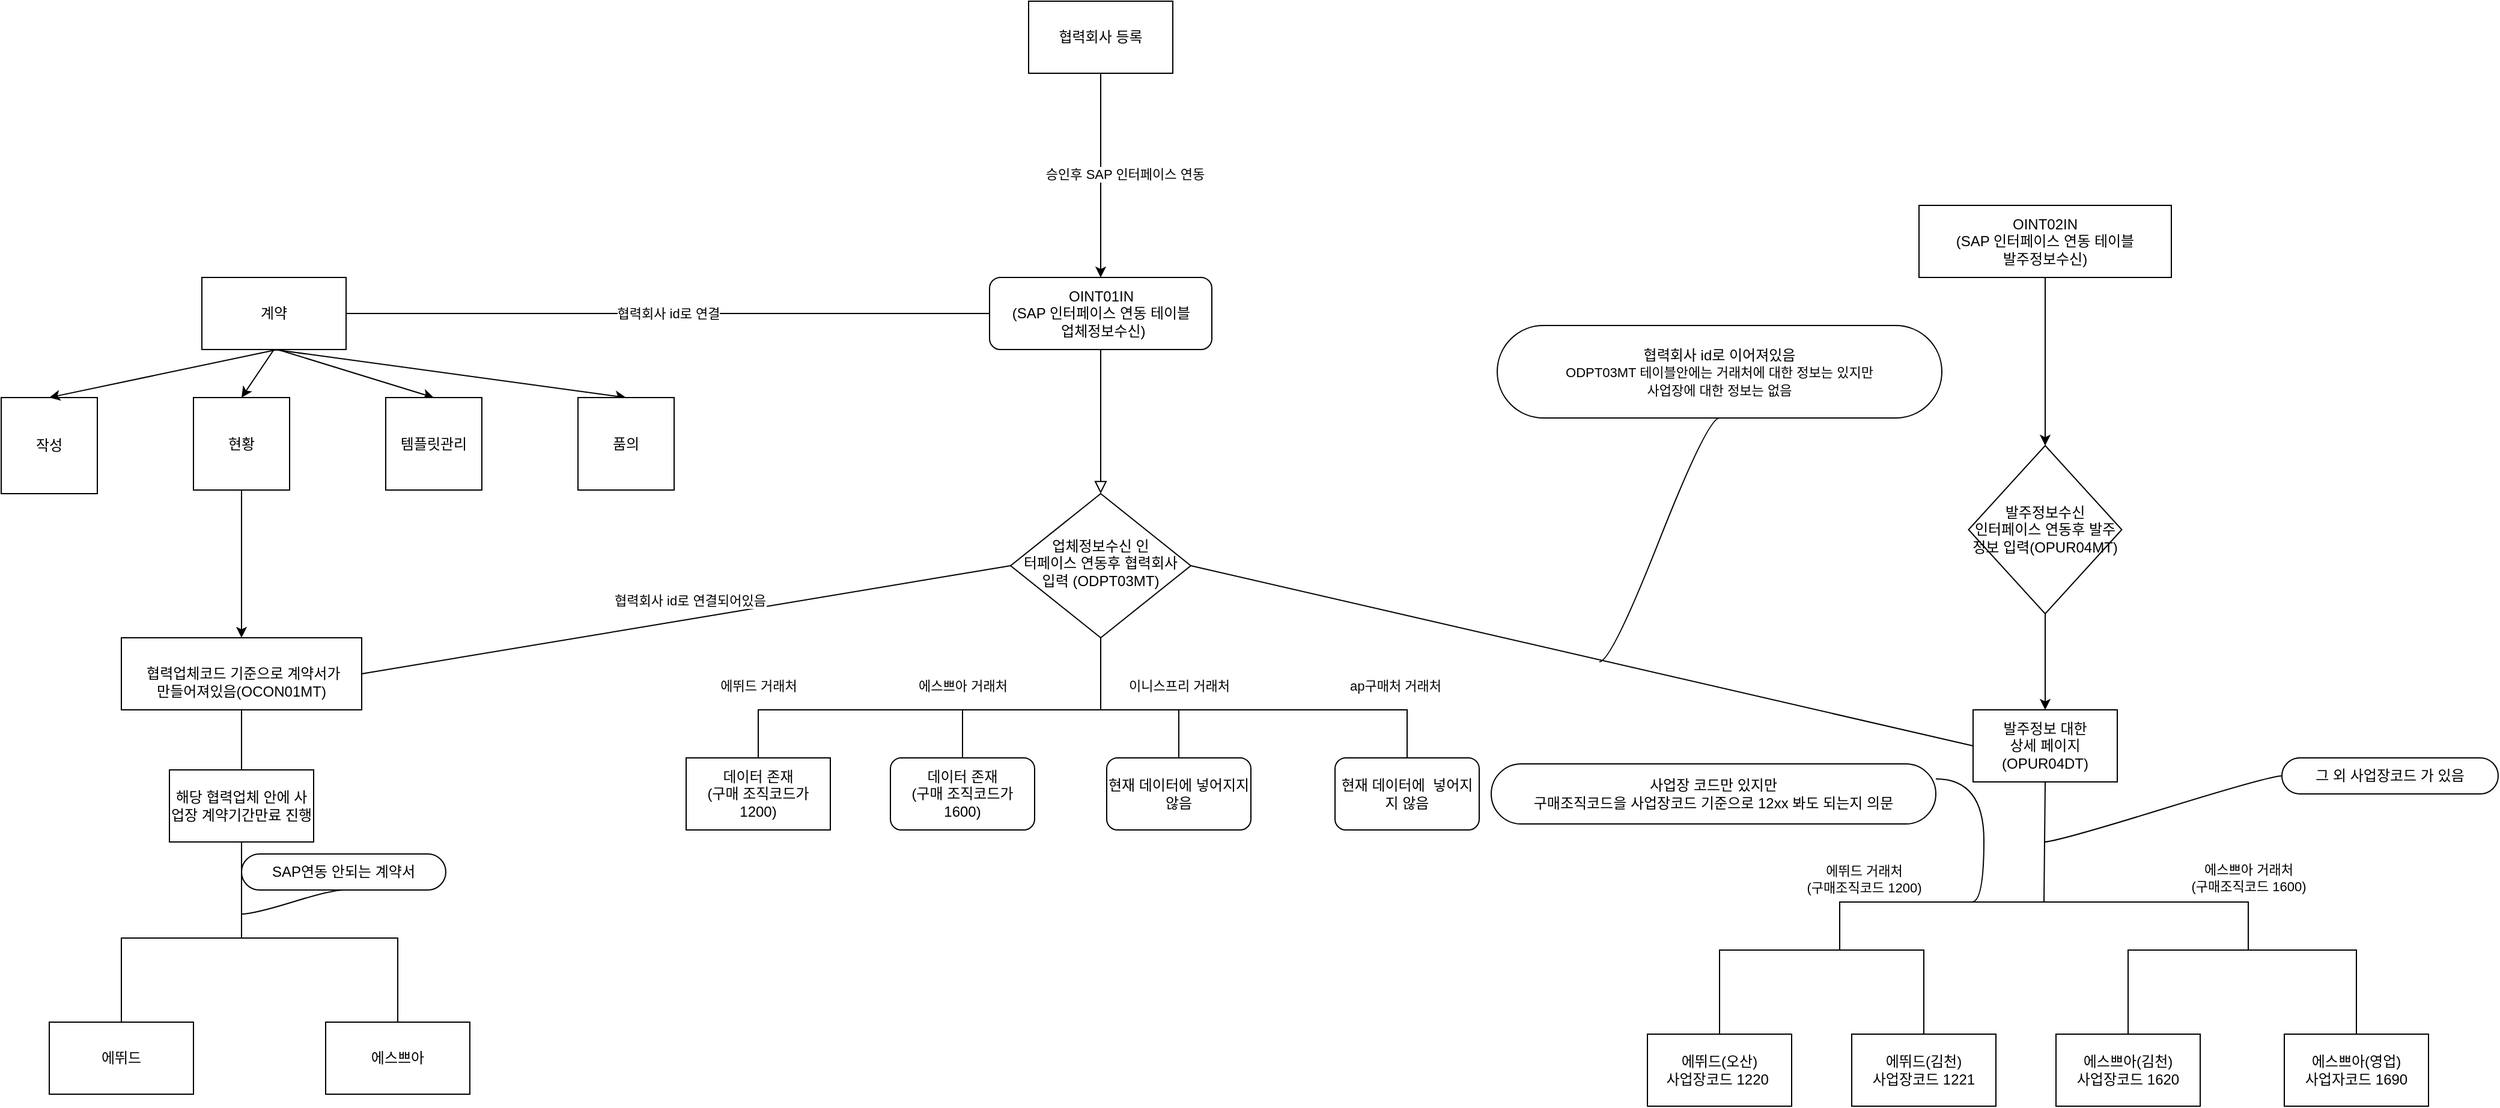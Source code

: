<mxfile version="21.1.1" type="github">
  <diagram id="C5RBs43oDa-KdzZeNtuy" name="Page-1">
    <mxGraphModel dx="2261" dy="1933" grid="1" gridSize="10" guides="1" tooltips="1" connect="1" arrows="1" fold="1" page="1" pageScale="1" pageWidth="827" pageHeight="1169" math="0" shadow="0">
      <root>
        <mxCell id="WIyWlLk6GJQsqaUBKTNV-0" />
        <mxCell id="WIyWlLk6GJQsqaUBKTNV-1" parent="WIyWlLk6GJQsqaUBKTNV-0" />
        <mxCell id="WIyWlLk6GJQsqaUBKTNV-2" value="" style="rounded=0;html=1;jettySize=auto;orthogonalLoop=1;fontSize=11;endArrow=block;endFill=0;endSize=8;strokeWidth=1;shadow=0;labelBackgroundColor=none;edgeStyle=orthogonalEdgeStyle;fontColor=default;" parent="WIyWlLk6GJQsqaUBKTNV-1" source="WIyWlLk6GJQsqaUBKTNV-3" target="WIyWlLk6GJQsqaUBKTNV-6" edge="1">
          <mxGeometry relative="1" as="geometry" />
        </mxCell>
        <mxCell id="WIyWlLk6GJQsqaUBKTNV-3" value="OINT01IN&lt;br&gt;(SAP 인터페이스 연동 테이블&lt;br&gt;&amp;nbsp;업체정보수신)" style="rounded=1;whiteSpace=wrap;html=1;fontSize=12;glass=0;strokeWidth=1;shadow=0;labelBackgroundColor=none;" parent="WIyWlLk6GJQsqaUBKTNV-1" vertex="1">
          <mxGeometry x="302.5" y="-20" width="185" height="60" as="geometry" />
        </mxCell>
        <mxCell id="WIyWlLk6GJQsqaUBKTNV-6" value="업체정보수신 인&lt;br&gt;터페이스 연동후 협력회사&lt;br&gt;입력 (ODPT03MT)" style="rhombus;whiteSpace=wrap;html=1;shadow=0;fontFamily=Helvetica;fontSize=12;align=center;strokeWidth=1;spacing=6;spacingTop=-4;labelBackgroundColor=none;" parent="WIyWlLk6GJQsqaUBKTNV-1" vertex="1">
          <mxGeometry x="320" y="160" width="150" height="120" as="geometry" />
        </mxCell>
        <mxCell id="WIyWlLk6GJQsqaUBKTNV-7" value="데이터 존재&lt;br&gt;(구매 조직코드가 1600)" style="rounded=1;whiteSpace=wrap;html=1;fontSize=12;glass=0;strokeWidth=1;shadow=0;labelBackgroundColor=none;" parent="WIyWlLk6GJQsqaUBKTNV-1" vertex="1">
          <mxGeometry x="220" y="380" width="120" height="60" as="geometry" />
        </mxCell>
        <mxCell id="I-JEFlABPEIqV226sDMK-3" value="현재 데이터에 넣어지지 않음" style="rounded=1;whiteSpace=wrap;html=1;" parent="WIyWlLk6GJQsqaUBKTNV-1" vertex="1">
          <mxGeometry x="400" y="380" width="120" height="60" as="geometry" />
        </mxCell>
        <mxCell id="I-JEFlABPEIqV226sDMK-6" value="ap구매처 거래처" style="endArrow=none;html=1;rounded=0;" parent="WIyWlLk6GJQsqaUBKTNV-1" target="I-JEFlABPEIqV226sDMK-7" edge="1">
          <mxGeometry x="0.565" y="20" width="50" height="50" relative="1" as="geometry">
            <mxPoint x="460" y="340" as="sourcePoint" />
            <mxPoint x="650" y="390" as="targetPoint" />
            <Array as="points">
              <mxPoint x="650" y="340" />
            </Array>
            <mxPoint as="offset" />
          </mxGeometry>
        </mxCell>
        <mxCell id="I-JEFlABPEIqV226sDMK-7" value="현재 데이터에&amp;nbsp; 넣어지지 않음" style="rounded=1;whiteSpace=wrap;html=1;" parent="WIyWlLk6GJQsqaUBKTNV-1" vertex="1">
          <mxGeometry x="590" y="380" width="120" height="60" as="geometry" />
        </mxCell>
        <mxCell id="I-JEFlABPEIqV226sDMK-9" value="데이터 존재&lt;br&gt;(구매 조직코드가 1200)" style="rounded=0;whiteSpace=wrap;html=1;" parent="WIyWlLk6GJQsqaUBKTNV-1" vertex="1">
          <mxGeometry x="50" y="380" width="120" height="60" as="geometry" />
        </mxCell>
        <mxCell id="I-JEFlABPEIqV226sDMK-10" value="OINT02IN&lt;br&gt;(SAP 인터페이스 연동 테이블&lt;br&gt;발주정보수신)" style="whiteSpace=wrap;html=1;" parent="WIyWlLk6GJQsqaUBKTNV-1" vertex="1">
          <mxGeometry x="1076" y="-80" width="210" height="60" as="geometry" />
        </mxCell>
        <mxCell id="I-JEFlABPEIqV226sDMK-11" value="" style="endArrow=classic;html=1;rounded=0;exitX=0.5;exitY=1;exitDx=0;exitDy=0;entryX=0.5;entryY=0;entryDx=0;entryDy=0;" parent="WIyWlLk6GJQsqaUBKTNV-1" source="I-JEFlABPEIqV226sDMK-10" target="I-JEFlABPEIqV226sDMK-12" edge="1">
          <mxGeometry width="50" height="50" relative="1" as="geometry">
            <mxPoint x="1110" y="170" as="sourcePoint" />
            <mxPoint x="1105" y="170" as="targetPoint" />
          </mxGeometry>
        </mxCell>
        <mxCell id="I-JEFlABPEIqV226sDMK-12" value="발주정보수신 &lt;br&gt;인터페이스 연동후 발주정보 입력(OPUR04MT)" style="rhombus;whiteSpace=wrap;html=1;" parent="WIyWlLk6GJQsqaUBKTNV-1" vertex="1">
          <mxGeometry x="1117.25" y="120" width="127.5" height="140" as="geometry" />
        </mxCell>
        <mxCell id="I-JEFlABPEIqV226sDMK-14" value="발주정보 대한 &lt;br&gt;상세 페이지&lt;br&gt;(OPUR04DT)" style="rounded=0;whiteSpace=wrap;html=1;" parent="WIyWlLk6GJQsqaUBKTNV-1" vertex="1">
          <mxGeometry x="1121" y="340" width="120" height="60" as="geometry" />
        </mxCell>
        <mxCell id="I-JEFlABPEIqV226sDMK-15" value="" style="endArrow=none;html=1;rounded=0;entryX=0.5;entryY=1;entryDx=0;entryDy=0;" parent="WIyWlLk6GJQsqaUBKTNV-1" target="WIyWlLk6GJQsqaUBKTNV-6" edge="1">
          <mxGeometry width="50" height="50" relative="1" as="geometry">
            <mxPoint x="395" y="340" as="sourcePoint" />
            <mxPoint x="280" y="250" as="targetPoint" />
          </mxGeometry>
        </mxCell>
        <mxCell id="I-JEFlABPEIqV226sDMK-16" value="에뛰드 거래처" style="endArrow=none;html=1;rounded=0;exitX=0.5;exitY=0;exitDx=0;exitDy=0;" parent="WIyWlLk6GJQsqaUBKTNV-1" source="I-JEFlABPEIqV226sDMK-9" edge="1">
          <mxGeometry x="-0.619" y="20" width="50" height="50" relative="1" as="geometry">
            <mxPoint x="110" y="340" as="sourcePoint" />
            <mxPoint x="280" y="340" as="targetPoint" />
            <Array as="points">
              <mxPoint x="110" y="340" />
            </Array>
            <mxPoint as="offset" />
          </mxGeometry>
        </mxCell>
        <mxCell id="I-JEFlABPEIqV226sDMK-17" value="에스쁘아 거래처" style="endArrow=none;html=1;rounded=0;exitX=0.5;exitY=0;exitDx=0;exitDy=0;" parent="WIyWlLk6GJQsqaUBKTNV-1" source="WIyWlLk6GJQsqaUBKTNV-7" edge="1">
          <mxGeometry x="1" y="20" width="50" height="50" relative="1" as="geometry">
            <mxPoint x="230" y="390" as="sourcePoint" />
            <mxPoint x="280" y="340" as="targetPoint" />
            <mxPoint x="20" y="-20" as="offset" />
          </mxGeometry>
        </mxCell>
        <mxCell id="I-JEFlABPEIqV226sDMK-18" value="이니스프리 거래처" style="endArrow=none;html=1;rounded=0;entryX=0.5;entryY=0;entryDx=0;entryDy=0;" parent="WIyWlLk6GJQsqaUBKTNV-1" target="I-JEFlABPEIqV226sDMK-3" edge="1">
          <mxGeometry x="0.636" y="-20" width="50" height="50" relative="1" as="geometry">
            <mxPoint x="280" y="340" as="sourcePoint" />
            <mxPoint x="470" y="340" as="targetPoint" />
            <Array as="points">
              <mxPoint x="380" y="340" />
              <mxPoint x="460" y="340" />
            </Array>
            <mxPoint x="20" y="-20" as="offset" />
          </mxGeometry>
        </mxCell>
        <mxCell id="I-JEFlABPEIqV226sDMK-19" value="" style="endArrow=classic;html=1;rounded=0;entryX=0.5;entryY=0;entryDx=0;entryDy=0;exitX=0.5;exitY=1;exitDx=0;exitDy=0;" parent="WIyWlLk6GJQsqaUBKTNV-1" source="I-JEFlABPEIqV226sDMK-12" target="I-JEFlABPEIqV226sDMK-14" edge="1">
          <mxGeometry width="50" height="50" relative="1" as="geometry">
            <mxPoint x="1110" y="350" as="sourcePoint" />
            <mxPoint x="1160" y="300" as="targetPoint" />
          </mxGeometry>
        </mxCell>
        <mxCell id="I-JEFlABPEIqV226sDMK-20" value="" style="endArrow=none;html=1;rounded=0;exitX=0.5;exitY=0;exitDx=0;exitDy=0;entryX=0.5;entryY=1;entryDx=0;entryDy=0;" parent="WIyWlLk6GJQsqaUBKTNV-1" source="I-JEFlABPEIqV226sDMK-25" target="I-JEFlABPEIqV226sDMK-14" edge="1">
          <mxGeometry width="50" height="50" relative="1" as="geometry">
            <mxPoint x="910" y="550" as="sourcePoint" />
            <mxPoint x="1180" y="430" as="targetPoint" />
            <Array as="points">
              <mxPoint x="910" y="540" />
              <mxPoint x="1010" y="540" />
              <mxPoint x="1010" y="500" />
              <mxPoint x="1180" y="500" />
            </Array>
          </mxGeometry>
        </mxCell>
        <mxCell id="I-JEFlABPEIqV226sDMK-24" value="에뛰드 거래처&lt;br&gt;(구매조직코드 1200)" style="edgeLabel;html=1;align=center;verticalAlign=middle;resizable=0;points=[];" parent="I-JEFlABPEIqV226sDMK-20" vertex="1" connectable="0">
          <mxGeometry x="-0.193" relative="1" as="geometry">
            <mxPoint x="20" y="-36" as="offset" />
          </mxGeometry>
        </mxCell>
        <mxCell id="I-JEFlABPEIqV226sDMK-25" value="에뛰드(오산)&lt;br&gt;사업장코드 1220&amp;nbsp;" style="rounded=0;whiteSpace=wrap;html=1;" parent="WIyWlLk6GJQsqaUBKTNV-1" vertex="1">
          <mxGeometry x="850" y="610" width="120" height="60" as="geometry" />
        </mxCell>
        <mxCell id="I-JEFlABPEIqV226sDMK-26" value="" style="endArrow=none;html=1;rounded=0;" parent="WIyWlLk6GJQsqaUBKTNV-1" target="I-JEFlABPEIqV226sDMK-27" edge="1">
          <mxGeometry width="50" height="50" relative="1" as="geometry">
            <mxPoint x="1010" y="540" as="sourcePoint" />
            <mxPoint x="1120" y="600" as="targetPoint" />
            <Array as="points">
              <mxPoint x="1080" y="540" />
            </Array>
          </mxGeometry>
        </mxCell>
        <mxCell id="I-JEFlABPEIqV226sDMK-27" value="에뛰드(김천)&lt;br&gt;사업장코드 1221" style="rounded=0;whiteSpace=wrap;html=1;" parent="WIyWlLk6GJQsqaUBKTNV-1" vertex="1">
          <mxGeometry x="1020" y="610" width="120" height="60" as="geometry" />
        </mxCell>
        <mxCell id="I-JEFlABPEIqV226sDMK-28" value="" style="endArrow=none;html=1;rounded=0;" parent="WIyWlLk6GJQsqaUBKTNV-1" target="I-JEFlABPEIqV226sDMK-29" edge="1">
          <mxGeometry width="50" height="50" relative="1" as="geometry">
            <mxPoint x="1180" y="500" as="sourcePoint" />
            <mxPoint x="1250" y="590" as="targetPoint" />
            <Array as="points">
              <mxPoint x="1350" y="500" />
              <mxPoint x="1350" y="540" />
              <mxPoint x="1250" y="540" />
            </Array>
          </mxGeometry>
        </mxCell>
        <mxCell id="I-JEFlABPEIqV226sDMK-29" value="에스쁘아(김천)&lt;br&gt;사업장코드 1620" style="rounded=0;whiteSpace=wrap;html=1;" parent="WIyWlLk6GJQsqaUBKTNV-1" vertex="1">
          <mxGeometry x="1190" y="610" width="120" height="60" as="geometry" />
        </mxCell>
        <mxCell id="I-JEFlABPEIqV226sDMK-30" value="에스쁘아 거래처&lt;br&gt;(구매조직코드 1600)" style="endArrow=none;html=1;rounded=0;" parent="WIyWlLk6GJQsqaUBKTNV-1" target="I-JEFlABPEIqV226sDMK-31" edge="1">
          <mxGeometry x="-0.6" y="60" width="50" height="50" relative="1" as="geometry">
            <mxPoint x="1310" y="540" as="sourcePoint" />
            <mxPoint x="1440" y="600" as="targetPoint" />
            <Array as="points">
              <mxPoint x="1440" y="540" />
            </Array>
            <mxPoint as="offset" />
          </mxGeometry>
        </mxCell>
        <mxCell id="I-JEFlABPEIqV226sDMK-31" value="에스쁘아(영업)&lt;br&gt;사업자코드 1690" style="rounded=0;whiteSpace=wrap;html=1;" parent="WIyWlLk6GJQsqaUBKTNV-1" vertex="1">
          <mxGeometry x="1380" y="610" width="120" height="60" as="geometry" />
        </mxCell>
        <mxCell id="I-JEFlABPEIqV226sDMK-33" value="협력회사 등록" style="rounded=0;whiteSpace=wrap;html=1;" parent="WIyWlLk6GJQsqaUBKTNV-1" vertex="1">
          <mxGeometry x="335" y="-250" width="120" height="60" as="geometry" />
        </mxCell>
        <mxCell id="I-JEFlABPEIqV226sDMK-34" value="승인후 SAP 인터페이스 연동" style="endArrow=classic;html=1;rounded=0;exitX=0.5;exitY=1;exitDx=0;exitDy=0;entryX=0.5;entryY=0;entryDx=0;entryDy=0;" parent="WIyWlLk6GJQsqaUBKTNV-1" source="I-JEFlABPEIqV226sDMK-33" target="WIyWlLk6GJQsqaUBKTNV-3" edge="1">
          <mxGeometry x="-0.02" y="20" width="50" height="50" relative="1" as="geometry">
            <mxPoint x="160" y="120" as="sourcePoint" />
            <mxPoint x="300" y="10" as="targetPoint" />
            <Array as="points">
              <mxPoint x="395" y="-100" />
            </Array>
            <mxPoint as="offset" />
          </mxGeometry>
        </mxCell>
        <mxCell id="I-JEFlABPEIqV226sDMK-37" value="계약" style="rounded=0;whiteSpace=wrap;html=1;" parent="WIyWlLk6GJQsqaUBKTNV-1" vertex="1">
          <mxGeometry x="-353" y="-20" width="120" height="60" as="geometry" />
        </mxCell>
        <mxCell id="I-JEFlABPEIqV226sDMK-38" value="&lt;br&gt;&amp;nbsp;협력업체코드 기준으로 계약서가 &lt;br&gt;만들어져있음(OCON01MT)" style="rounded=0;whiteSpace=wrap;html=1;" parent="WIyWlLk6GJQsqaUBKTNV-1" vertex="1">
          <mxGeometry x="-420" y="280" width="200" height="60" as="geometry" />
        </mxCell>
        <mxCell id="I-JEFlABPEIqV226sDMK-39" value="" style="endArrow=classic;html=1;rounded=0;exitX=0.5;exitY=1;exitDx=0;exitDy=0;entryX=0.5;entryY=0;entryDx=0;entryDy=0;" parent="WIyWlLk6GJQsqaUBKTNV-1" source="I-JEFlABPEIqV226sDMK-37" target="rMMqYbURUobFz8e1LYP0-0" edge="1">
          <mxGeometry width="50" height="50" relative="1" as="geometry">
            <mxPoint x="-170" y="280" as="sourcePoint" />
            <mxPoint x="-280" y="120" as="targetPoint" />
          </mxGeometry>
        </mxCell>
        <mxCell id="I-JEFlABPEIqV226sDMK-40" value="" style="endArrow=none;html=1;rounded=0;exitX=1;exitY=0.5;exitDx=0;exitDy=0;entryX=0;entryY=0.5;entryDx=0;entryDy=0;" parent="WIyWlLk6GJQsqaUBKTNV-1" source="I-JEFlABPEIqV226sDMK-38" target="WIyWlLk6GJQsqaUBKTNV-6" edge="1">
          <mxGeometry width="50" height="50" relative="1" as="geometry">
            <mxPoint x="-120" y="300" as="sourcePoint" />
            <mxPoint x="-70" y="250" as="targetPoint" />
          </mxGeometry>
        </mxCell>
        <mxCell id="I-JEFlABPEIqV226sDMK-41" value="협력회사 id로 연결되어있음" style="edgeLabel;html=1;align=center;verticalAlign=middle;resizable=0;points=[];" parent="I-JEFlABPEIqV226sDMK-40" vertex="1" connectable="0">
          <mxGeometry x="-0.095" y="-1" relative="1" as="geometry">
            <mxPoint x="28" y="-22" as="offset" />
          </mxGeometry>
        </mxCell>
        <mxCell id="I-JEFlABPEIqV226sDMK-43" value="그 외 사업장코드 가 있음" style="whiteSpace=wrap;html=1;rounded=1;arcSize=50;align=center;verticalAlign=middle;strokeWidth=1;autosize=1;spacing=4;treeFolding=1;treeMoving=1;newEdgeStyle={&quot;edgeStyle&quot;:&quot;entityRelationEdgeStyle&quot;,&quot;startArrow&quot;:&quot;none&quot;,&quot;endArrow&quot;:&quot;none&quot;,&quot;segment&quot;:10,&quot;curved&quot;:1,&quot;sourcePerimeterSpacing&quot;:0,&quot;targetPerimeterSpacing&quot;:0};" parent="WIyWlLk6GJQsqaUBKTNV-1" vertex="1">
          <mxGeometry x="1378" y="380" width="180" height="30" as="geometry" />
        </mxCell>
        <mxCell id="I-JEFlABPEIqV226sDMK-44" value="" style="edgeStyle=entityRelationEdgeStyle;startArrow=none;endArrow=none;segment=10;curved=1;sourcePerimeterSpacing=0;targetPerimeterSpacing=0;rounded=0;" parent="WIyWlLk6GJQsqaUBKTNV-1" target="I-JEFlABPEIqV226sDMK-43" edge="1">
          <mxGeometry relative="1" as="geometry">
            <mxPoint x="1180" y="450" as="sourcePoint" />
          </mxGeometry>
        </mxCell>
        <mxCell id="I-JEFlABPEIqV226sDMK-46" value="" style="endArrow=none;html=1;rounded=0;exitX=1;exitY=0.5;exitDx=0;exitDy=0;entryX=0;entryY=0.5;entryDx=0;entryDy=0;" parent="WIyWlLk6GJQsqaUBKTNV-1" source="WIyWlLk6GJQsqaUBKTNV-6" target="I-JEFlABPEIqV226sDMK-14" edge="1">
          <mxGeometry x="-0.338" y="20" width="50" height="50" relative="1" as="geometry">
            <mxPoint x="930" y="100" as="sourcePoint" />
            <mxPoint x="980" y="50" as="targetPoint" />
            <mxPoint as="offset" />
          </mxGeometry>
        </mxCell>
        <mxCell id="I-JEFlABPEIqV226sDMK-47" value="협력회사 id로 이어져있음&lt;br style=&quot;border-color: var(--border-color); font-size: 11px;&quot;&gt;&lt;span style=&quot;font-size: 11px; background-color: rgb(255, 255, 255);&quot;&gt;ODPT03MT 테이블안에는 거래처에 대한 정보는 있지만&lt;/span&gt;&lt;br style=&quot;border-color: var(--border-color); font-size: 11px;&quot;&gt;&lt;span style=&quot;font-size: 11px; background-color: rgb(255, 255, 255);&quot;&gt;사업장에 대한 정보는 없음&lt;/span&gt;" style="whiteSpace=wrap;html=1;rounded=1;arcSize=50;align=center;verticalAlign=middle;strokeWidth=1;autosize=1;spacing=4;treeFolding=1;treeMoving=1;newEdgeStyle={&quot;edgeStyle&quot;:&quot;entityRelationEdgeStyle&quot;,&quot;startArrow&quot;:&quot;none&quot;,&quot;endArrow&quot;:&quot;none&quot;,&quot;segment&quot;:10,&quot;curved&quot;:1,&quot;sourcePerimeterSpacing&quot;:0,&quot;targetPerimeterSpacing&quot;:0};" parent="WIyWlLk6GJQsqaUBKTNV-1" vertex="1">
          <mxGeometry x="725" y="20" width="370" height="77" as="geometry" />
        </mxCell>
        <mxCell id="I-JEFlABPEIqV226sDMK-48" value="" style="edgeStyle=entityRelationEdgeStyle;startArrow=none;endArrow=none;segment=10;curved=1;sourcePerimeterSpacing=0;targetPerimeterSpacing=0;rounded=0;entryX=0.5;entryY=1;entryDx=0;entryDy=0;" parent="WIyWlLk6GJQsqaUBKTNV-1" target="I-JEFlABPEIqV226sDMK-47" edge="1">
          <mxGeometry relative="1" as="geometry">
            <mxPoint x="810" y="300" as="sourcePoint" />
          </mxGeometry>
        </mxCell>
        <mxCell id="I-JEFlABPEIqV226sDMK-49" value="사업장 코드만 있지만&lt;br&gt;구매조직코드을 사업장코드 기준으로 12xx 봐도 되는지 의문" style="whiteSpace=wrap;html=1;rounded=1;arcSize=50;align=center;verticalAlign=middle;strokeWidth=1;autosize=1;spacing=4;treeFolding=1;treeMoving=1;newEdgeStyle={&quot;edgeStyle&quot;:&quot;entityRelationEdgeStyle&quot;,&quot;startArrow&quot;:&quot;none&quot;,&quot;endArrow&quot;:&quot;none&quot;,&quot;segment&quot;:10,&quot;curved&quot;:1,&quot;sourcePerimeterSpacing&quot;:0,&quot;targetPerimeterSpacing&quot;:0};" parent="WIyWlLk6GJQsqaUBKTNV-1" vertex="1">
          <mxGeometry x="720" y="385" width="370" height="50" as="geometry" />
        </mxCell>
        <mxCell id="I-JEFlABPEIqV226sDMK-50" value="" style="edgeStyle=entityRelationEdgeStyle;startArrow=none;endArrow=none;segment=10;curved=1;sourcePerimeterSpacing=0;targetPerimeterSpacing=0;rounded=0;entryX=1;entryY=0.25;entryDx=0;entryDy=0;" parent="WIyWlLk6GJQsqaUBKTNV-1" target="I-JEFlABPEIqV226sDMK-49" edge="1">
          <mxGeometry relative="1" as="geometry">
            <mxPoint x="1120" y="500" as="sourcePoint" />
          </mxGeometry>
        </mxCell>
        <mxCell id="kN7pLY0Y7yopUA1MQfNi-0" value="에뛰드" style="rounded=0;whiteSpace=wrap;html=1;" parent="WIyWlLk6GJQsqaUBKTNV-1" vertex="1">
          <mxGeometry x="-480" y="600" width="120" height="60" as="geometry" />
        </mxCell>
        <mxCell id="kN7pLY0Y7yopUA1MQfNi-1" value="에스쁘아" style="rounded=0;whiteSpace=wrap;html=1;" parent="WIyWlLk6GJQsqaUBKTNV-1" vertex="1">
          <mxGeometry x="-250" y="600" width="120" height="60" as="geometry" />
        </mxCell>
        <mxCell id="kN7pLY0Y7yopUA1MQfNi-2" value="" style="endArrow=none;html=1;rounded=0;exitX=0.5;exitY=0;exitDx=0;exitDy=0;entryX=0.5;entryY=1;entryDx=0;entryDy=0;" parent="WIyWlLk6GJQsqaUBKTNV-1" source="kN7pLY0Y7yopUA1MQfNi-0" target="kN7pLY0Y7yopUA1MQfNi-7" edge="1">
          <mxGeometry width="50" height="50" relative="1" as="geometry">
            <mxPoint x="-420" y="530" as="sourcePoint" />
            <mxPoint x="-320" y="470" as="targetPoint" />
            <Array as="points">
              <mxPoint x="-420" y="530" />
              <mxPoint x="-320" y="530" />
            </Array>
          </mxGeometry>
        </mxCell>
        <mxCell id="kN7pLY0Y7yopUA1MQfNi-4" value="" style="endArrow=none;html=1;rounded=0;entryX=0.5;entryY=0;entryDx=0;entryDy=0;" parent="WIyWlLk6GJQsqaUBKTNV-1" target="kN7pLY0Y7yopUA1MQfNi-1" edge="1">
          <mxGeometry width="50" height="50" relative="1" as="geometry">
            <mxPoint x="-320" y="530" as="sourcePoint" />
            <mxPoint x="-110" y="530" as="targetPoint" />
            <Array as="points">
              <mxPoint x="-190" y="530" />
            </Array>
          </mxGeometry>
        </mxCell>
        <mxCell id="kN7pLY0Y7yopUA1MQfNi-5" value="SAP연동 안되는 계약서" style="whiteSpace=wrap;html=1;rounded=1;arcSize=50;align=center;verticalAlign=middle;strokeWidth=1;autosize=1;spacing=4;treeFolding=1;treeMoving=1;newEdgeStyle={&quot;edgeStyle&quot;:&quot;entityRelationEdgeStyle&quot;,&quot;startArrow&quot;:&quot;none&quot;,&quot;endArrow&quot;:&quot;none&quot;,&quot;segment&quot;:10,&quot;curved&quot;:1,&quot;sourcePerimeterSpacing&quot;:0,&quot;targetPerimeterSpacing&quot;:0};" parent="WIyWlLk6GJQsqaUBKTNV-1" vertex="1">
          <mxGeometry x="-320" y="460" width="170" height="30" as="geometry" />
        </mxCell>
        <mxCell id="kN7pLY0Y7yopUA1MQfNi-6" value="" style="edgeStyle=entityRelationEdgeStyle;startArrow=none;endArrow=none;segment=10;curved=1;sourcePerimeterSpacing=0;targetPerimeterSpacing=0;rounded=0;entryX=0.5;entryY=1;entryDx=0;entryDy=0;" parent="WIyWlLk6GJQsqaUBKTNV-1" target="kN7pLY0Y7yopUA1MQfNi-5" edge="1">
          <mxGeometry relative="1" as="geometry">
            <mxPoint x="-320" y="510" as="sourcePoint" />
            <mxPoint x="-165" y="455" as="targetPoint" />
          </mxGeometry>
        </mxCell>
        <mxCell id="kN7pLY0Y7yopUA1MQfNi-7" value="해당 협력업체 안에 사업장 계약기간만료 진행" style="rounded=0;whiteSpace=wrap;html=1;" parent="WIyWlLk6GJQsqaUBKTNV-1" vertex="1">
          <mxGeometry x="-380" y="390" width="120" height="60" as="geometry" />
        </mxCell>
        <mxCell id="kN7pLY0Y7yopUA1MQfNi-8" value="" style="endArrow=none;html=1;rounded=0;exitX=0.5;exitY=0;exitDx=0;exitDy=0;entryX=0.5;entryY=1;entryDx=0;entryDy=0;" parent="WIyWlLk6GJQsqaUBKTNV-1" source="kN7pLY0Y7yopUA1MQfNi-7" target="I-JEFlABPEIqV226sDMK-38" edge="1">
          <mxGeometry width="50" height="50" relative="1" as="geometry">
            <mxPoint x="-170" y="330" as="sourcePoint" />
            <mxPoint x="-120" y="280" as="targetPoint" />
          </mxGeometry>
        </mxCell>
        <mxCell id="Udum3Iwook2Fpv-pSWRR-0" value="협력회사 id로 연결" style="endArrow=none;html=1;rounded=0;exitX=1;exitY=0.5;exitDx=0;exitDy=0;entryX=0;entryY=0.5;entryDx=0;entryDy=0;" parent="WIyWlLk6GJQsqaUBKTNV-1" source="I-JEFlABPEIqV226sDMK-37" target="WIyWlLk6GJQsqaUBKTNV-3" edge="1">
          <mxGeometry width="50" height="50" relative="1" as="geometry">
            <mxPoint x="300" y="190" as="sourcePoint" />
            <mxPoint x="350" y="140" as="targetPoint" />
          </mxGeometry>
        </mxCell>
        <mxCell id="rMMqYbURUobFz8e1LYP0-0" value="현황" style="rounded=0;whiteSpace=wrap;html=1;" vertex="1" parent="WIyWlLk6GJQsqaUBKTNV-1">
          <mxGeometry x="-360" y="80" width="80" height="77" as="geometry" />
        </mxCell>
        <mxCell id="rMMqYbURUobFz8e1LYP0-2" value="" style="endArrow=classic;html=1;rounded=0;exitX=0.5;exitY=1;exitDx=0;exitDy=0;entryX=0.5;entryY=0;entryDx=0;entryDy=0;" edge="1" parent="WIyWlLk6GJQsqaUBKTNV-1" source="rMMqYbURUobFz8e1LYP0-0" target="I-JEFlABPEIqV226sDMK-38">
          <mxGeometry width="50" height="50" relative="1" as="geometry">
            <mxPoint x="-120" y="360" as="sourcePoint" />
            <mxPoint x="-70" y="310" as="targetPoint" />
          </mxGeometry>
        </mxCell>
        <mxCell id="rMMqYbURUobFz8e1LYP0-3" value="작성" style="rounded=0;whiteSpace=wrap;html=1;" vertex="1" parent="WIyWlLk6GJQsqaUBKTNV-1">
          <mxGeometry x="-520" y="80" width="80" height="80" as="geometry" />
        </mxCell>
        <mxCell id="rMMqYbURUobFz8e1LYP0-6" value="" style="endArrow=classic;html=1;rounded=0;entryX=0.5;entryY=0;entryDx=0;entryDy=0;" edge="1" parent="WIyWlLk6GJQsqaUBKTNV-1" target="rMMqYbURUobFz8e1LYP0-10">
          <mxGeometry width="50" height="50" relative="1" as="geometry">
            <mxPoint x="-290" y="40" as="sourcePoint" />
            <mxPoint x="-170" y="80" as="targetPoint" />
          </mxGeometry>
        </mxCell>
        <mxCell id="rMMqYbURUobFz8e1LYP0-7" value="" style="endArrow=classic;html=1;rounded=0;entryX=0.5;entryY=0;entryDx=0;entryDy=0;" edge="1" parent="WIyWlLk6GJQsqaUBKTNV-1" target="rMMqYbURUobFz8e1LYP0-3">
          <mxGeometry width="50" height="50" relative="1" as="geometry">
            <mxPoint x="-290" y="40" as="sourcePoint" />
            <mxPoint x="-70" y="310" as="targetPoint" />
          </mxGeometry>
        </mxCell>
        <mxCell id="rMMqYbURUobFz8e1LYP0-10" value="템플릿관리" style="rounded=0;whiteSpace=wrap;html=1;" vertex="1" parent="WIyWlLk6GJQsqaUBKTNV-1">
          <mxGeometry x="-200" y="80" width="80" height="77" as="geometry" />
        </mxCell>
        <mxCell id="rMMqYbURUobFz8e1LYP0-12" value="" style="endArrow=classic;html=1;rounded=0;exitX=0.5;exitY=1;exitDx=0;exitDy=0;entryX=0.5;entryY=0;entryDx=0;entryDy=0;" edge="1" parent="WIyWlLk6GJQsqaUBKTNV-1" source="I-JEFlABPEIqV226sDMK-37" target="rMMqYbURUobFz8e1LYP0-11">
          <mxGeometry width="50" height="50" relative="1" as="geometry">
            <mxPoint x="-293" y="40" as="sourcePoint" />
            <mxPoint x="20" y="120" as="targetPoint" />
          </mxGeometry>
        </mxCell>
        <mxCell id="rMMqYbURUobFz8e1LYP0-11" value="품의" style="rounded=0;whiteSpace=wrap;html=1;" vertex="1" parent="WIyWlLk6GJQsqaUBKTNV-1">
          <mxGeometry x="-40" y="80" width="80" height="77" as="geometry" />
        </mxCell>
      </root>
    </mxGraphModel>
  </diagram>
</mxfile>
